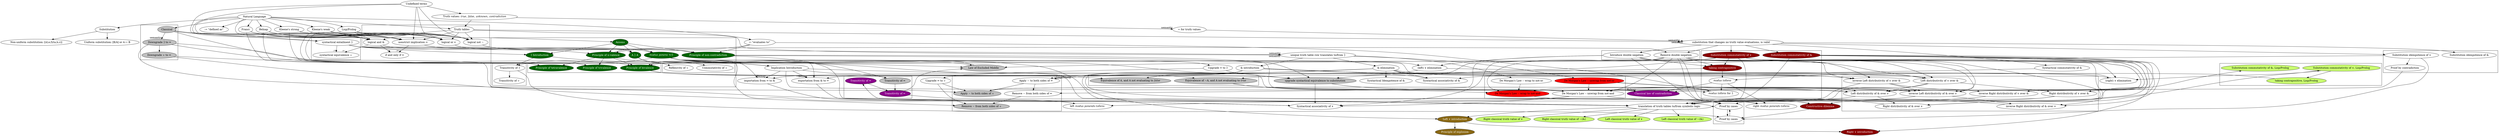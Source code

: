 strict digraph {
    undefined [label="Undefined terms"]
    logical_and [label="logical and &"]
    logical_or [label="logical or &#x2228;"]
    logical_not [label="logical not ~"]
    nonstrict_implication [label="nonstrict implication &rArr;"]
    truth_values [label=<Truth values: <I>true</I>, <I>false</I>, <I>unknown</I>, <I>contradiction</I>>]
    syntactical_entailment [label="syntactical entailment &#9500;"]
    undefined -> {logical_and logical_or logical_not nonstrict_implication syntactical_entailment truth_values}
    iff [label="if and only if &hArr;"]
    {nonstrict_implication logical_and} -> iff [headlabel=":="]

    natural_language [label="Natural Language"]
    truth_tables [label="Truth tables"]
    {natural_language truth_values} -> truth_tables -> {logical_and logical_or logical_not nonstrict_implication}

    subgraph clusterLogicalConnectives {
        truth_tables logical_and logical_or logical_not nonstrict_implication
    }

    Axioms [style=filled fillcolor=darkgreen fontcolor=white]
    natural_language -> Axioms
    Classical [style=filled fillcolor=silver]
    Kleene_weak [label="Kleene's weak"]
    Kleene_strong [label="Kleene's strong"]
    Lisp_Prolog [label="Lisp/Prolog"]
    Belnap
    Franci
    {natural_language} -> {Classical Kleene_weak Kleene_strong Lisp_Prolog Belnap Franci} -> {logical_and logical_or logical_not nonstrict_implication}
    Substitution
    evaluates_to [label="&#x21A6; \"evaluates to\""]
    defined_as [label=":= \"defined as\""]
    natural_language -> {syntactical_entailment Substitution evaluates_to defined_as}
    substitution_uniform [label="Uniform substitution: [B/A] or A &#x21A6; B"]
    substitution_nonuniform [label="Non-uniform substitution: [(d,e,f)/(a,b,c)]"]
    Substitution -> {substitution_uniform substitution_nonuniform}
    syntactical_equivalence [label="syntactical equivalence &#x27DB;"]
    {logical_and syntactical_entailment} -> syntactical_equivalence [headlabel=":="]

    subgraph clusterSyntacticalEntailment {
        syntactical_entailment syntactical_equivalence
    }

    equality_for_truth_values [label="= for truth values"]
    truth_values -> equality_for_truth_values [headlabel="semantic"]

    modus_ponens [label=<<I>modus ponens</I> &rArr;/&#9500;> style=filled fillcolor=darkgreen fontcolor=white]
    {Axioms nonstrict_implication syntactical_entailment} -> modus_ponens

    syntactical_entailment_introduction [label="&#9500; Introduction" style=filled fillcolor=darkgreen fontcolor=white]
    {Axioms syntactical_entailment} -> syntactical_entailment_introduction

    transitivity_of_syntactical_entailment [label="Transitivity of &#9500;"]
    transitivity_of_syntactical_equivalence [label="Transitivity of &#x27DB;"]
    {modus_ponens syntactical_entailment_introduction} -> transitivity_of_syntactical_entailment -> transitivity_of_syntactical_equivalence

    transitivity_of_syntactical_equivalence [label="Transitivity of &#x27DB;"]
    identity_entailment [label="A &#9500; A" style=filled fillcolor=darkgreen fontcolor=white]
    {Axioms syntactical_entailment} -> identity_entailment
    reflexivity_of_syntactical_equivalence [label="Reflexivity of &#x27DB;"]
    commutativity_of_syntactical_equivalence [label="Commutativity of &#x27DB;"]
    identity_entailment -> {reflexivity_of_syntactical_equivalence commutativity_of_syntactical_equivalence}

    principle_of_noncontradiction [label="Principle of non-contradiction" style=filled fillcolor=darkgreen fontcolor=white]
    {Axioms evaluates_to logical_not logical_and} -> principle_of_noncontradiction

    principle_of_n_valence [label="Principle of n-valence" style=filled fillcolor=darkgreen fontcolor=white]
    {Axioms evaluates_to logical_or} -> principle_of_n_valence
    principle_of_bivalence [label="Principle of bivalence" style=filled fillcolor=darkgreen fontcolor=white]
    principle_of_trivalence [label="Principle of trivalence" style=filled fillcolor=darkgreen fontcolor=white]
    principle_of_tetravalence [label="Principle of tetravalence" style=filled fillcolor=darkgreen fontcolor=white]
    principle_of_n_valence -> {principle_of_bivalence principle_of_trivalence principle_of_tetravalence}
    Classical -> principle_of_bivalence
    {Kleene_weak Kleene_strong Lisp_Prolog} -> principle_of_trivalence
    {Belnap Franci} -> principle_of_tetravalence

    upgrade_implication_to_syntactical_entailment [label="Upgrade &rArr; to &#9500;"]
    upgrade_iff_to_syntactical_equivalence [label="Upgrade &hArr; to &#x27DB;"]
    modus_ponens -> upgrade_implication_to_syntactical_entailment -> upgrade_iff_to_syntactical_equivalence

    downgrade_syntactical_entailment_to_implication [label="Downgrade &#9500; to &rArr;" style=filled fillcolor=silver tooltip="Classical only"]
    downgrade_syntactical_equivalence_to_iff [label="Downgrade &#x27DB; to &hArr;" style=filled fillcolor=silver tooltip="Classical only"]
    Classical -> downgrade_syntactical_entailment_to_implication [headlabel=semantic]
    downgrade_syntactical_entailment_to_implication -> downgrade_syntactical_equivalence_to_iff

    implication_introduction [label="Implication Introduction"]
    transitivity_of_implication [label="Transitivity of &rArr;" style=filled fillcolor=magenta4 fontcolor=white tooltip="~Belnap"]
    transitivity_of_implication_classical [label="Transitivity of &rArr;" style=filled fillcolor=silver tooltip="Classical only"]
    {syntactical_entailment_introduction downgrade_syntactical_entailment_to_implication } -> implication_introduction
    { modus_ponens implication_introduction } -> transitivity_of_implication_classical -> transitivity_of_implication

    unique_truthtable_row_syntactical_entailment [label="unique truth table row translates to/from &#9500;"]
    {truth_tables syntactical_entailment} -> unique_truthtable_row_syntactical_entailment [headlabel="semantic"]

    conjunction_introduction [label="& introduction"]
    conjunction_elimination [label="& elimination"]
    idempotence_of_and [label="Syntactical Idempotence of &"]

    unique_truthtable_row_syntactical_entailment -> {conjunction_introduction conjunction_elimination}
    conjunction_elimination -> idempotence_of_and

    substitution_changing_no_truthvalues [label="substitution that changes no truth value evaluations, is valid"]
    {equality_for_truth_values truth_tables} -> substitution_changing_no_truthvalues [headlabel="semantic"]

    syntactical_commutativity_of_and [label="Syntactical commutativity of &"]
    substitution_commutativity_of_and [label="Substitution commutativity of &" style=filled fillcolor=darkred fontcolor=white tooltip="~Lisp/Prolog"]
    substitution_commutativity_of_or [label="Substitution commutativity of &#x2228;" style=filled fillcolor=darkred fontcolor=white tooltip="~Lisp/Prolog"]

    substitution_changing_no_truthvalues -> {syntactical_commutativity_of_and substitution_commutativity_of_and substitution_commutativity_of_or}

    syntactical_associativity_of_and [label="Syntactical associativity of &"]
    {conjunction_introduction conjunction_elimination syntactical_commutativity_of_and} -> syntactical_associativity_of_and

    introduce_double_negation [label="Introduce double negation"]
    remove_double_negation [label="Remove double negation"]
    substitution_changing_no_truthvalues -> introduce_double_negation
    {substitution_changing_no_truthvalues principle_of_n_valence} -> remove_double_negation

    subgraph clusterDoubleNegation {
        introduce_double_negation remove_double_negation
    }

    upgrade_syntactical_equivalence_to_substitution [label="upgrade syntactical equivalence to substitution" style=filled fillcolor=silver tooltip="Classical only"]
    {principle_of_bivalence principle_of_noncontradiction introduce_double_negation substitution_commutativity_of_or upgrade_implication_to_syntactical_entailment} -> upgrade_syntactical_equivalence_to_substitution

    substitution_idempotence_of_and [label="Substitution idempotence of &"]
    substitution_idempotence_of_or [label="Substitution idempotence of &#x2228;"]
    substitution_changing_no_truthvalues -> {substitution_idempotence_of_and substitution_idempotence_of_or}

    constructive_dilemma [label="Constructive dilemma" style=filled fillcolor=darkred fontcolor=white tooltip="~Lisp/Prolog"]
    {transitivity_of_implication remove_double_negation substitution_commutativity_of_or } -> constructive_dilemma

    proof_by_contradiction [label="Proof by contradiction"]
    substitution_idempotence_of_or -> proof_by_contradiction

    subgraph clusterSubstitutionIdempotence {
        substitution_idempotence_of_and substitution_idempotence_of_or proof_by_contradiction
    }

    left_or_elimination [label="(left) &#x2228; elimination"]
    right_or_elimination [label="(right) &#x2228; elimination"]
    {introduce_double_negation modus_ponens} -> left_or_elimination
    { left_or_elimination substitution_commutativity_of_or } -> right_or_elimination

    taking_contrapositive [label="taking contrapositive" style=filled fillcolor=darkred fontcolor=white  tooltip="~Lisp/Prolog"]
    substitution_commutativity_of_or -> taking_contrapositive
    {introduce_double_negation remove_double_negation} -> taking_contrapositive

    apply_negation_to_both_sides_of_iff [label="Apply ~ to both sides of &hArr;"]
    remove_negation_from_both_sides_of_iff [label="Remove ~ from both sides of &hArr;"]
    {conjunction_elimination conjunction_introduction} -> apply_negation_to_both_sides_of_iff
    taking_contrapositive -> apply_negation_to_both_sides_of_iff [headlabel="~Lisp/Prolog"]
    {apply_negation_to_both_sides_of_iff remove_double_negation} -> remove_negation_from_both_sides_of_iff

    apply_negation_to_both_sides_of_syntactical_equivalence [label="Apply ~ to both sides of &#x27DB;" style=filled fillcolor=silver tooltip="Classical only"]
    remove_negation_from_both_sides_of_syntactical_equivalence [label="Remove ~ from both sides of &#x27DB;" style=filled fillcolor=silver tooltip="Classical only"]
    {downgrade_syntactical_equivalence_to_iff apply_negation_to_both_sides_of_iff upgrade_iff_to_syntactical_equivalence} -> apply_negation_to_both_sides_of_syntactical_equivalence
    {downgrade_syntactical_equivalence_to_iff remove_negation_from_both_sides_of_iff upgrade_iff_to_syntactical_equivalence} -> remove_negation_from_both_sides_of_syntactical_equivalence

    subgraph clusterApplyRemoveIffSyntacticalEquivalence {
        apply_negation_to_both_sides_of_iff remove_negation_from_both_sides_of_iff apply_negation_to_both_sides_of_syntactical_equivalence remove_negation_from_both_sides_of_syntactical_equivalence
    }

    modus_tollens [label=<<I>modus tollens</I>>]
    modus_tollens_for_syntactical_entailment [label=<<I>modus tollens</I> for &#9500;>]
    taking_contrapositive -> modus_tollens
    { evaluates_to principle_of_noncontradiction  modus_tollens } -> modus_tollens_for_syntactical_entailment

    equivalence_not_A_not_evaluating_to_true [label=<Equivalence of ~A, and A not evaluating to <I>true</I>>  style=filled fillcolor=silver tooltip="Classical only"]
    equivalence_A_not_evaluating_to_false [label=<Equivalence of A, and A not evaluating to <I>false</I>>  style=filled fillcolor=silver tooltip="Classical only"]
    { principle_of_bivalence left_or_elimination } -> equivalence_not_A_not_evaluating_to_true
    { principle_of_bivalence right_or_elimination } -> equivalence_A_not_evaluating_to_false

    subgraph clusterClassicalEvalution {
        equivalence_not_A_not_evaluating_to_true equivalence_A_not_evaluating_to_false
    }

    subgraph clusterSubstitutionCommutativity {
        substitution_commutativity_of_and substitution_commutativity_of_or taking_contrapositive modus_tollens modus_tollens_for_syntactical_entailment
    }

    classical_law_of_contradiction [label="Classical law of contradiction" style="filled" fillcolor=magenta4 fontcolor=white]
    {modus_ponens modus_tollens proof_by_contradiction} -> classical_law_of_contradiction
    implication_introduction -> classical_law_of_contradiction [headlabel="~Belnap"]

    exportation_and_to_implication [label="exportation from & to &rArr;"]
    importation_implication_to_and [label="importation from &rArr; to &"]
    {conjunction_introduction modus_ponens} -> exportation_and_to_implication
    implication_introduction -> exportation_and_to_implication [headlabel="~Belnap"]
    {conjunction_elimination modus_ponens} -> importation_implication_to_and
    implication_introduction -> importation_implication_to_and [headlabel="~Belnap"]

    de_morgan_wrap_to_not_or [label="De Morgan's Law -- wrap to not-or"]
    de_morgan_unwrap_from_not_or [label="De Morgan's Law -- unwrap from not-or" style="filled" fillcolor=red tooltip="~Franci"]
    unique_truthtable_row_syntactical_entailment -> de_morgan_wrap_to_not_or
    unique_truthtable_row_syntactical_entailment -> de_morgan_unwrap_from_not_or

    de_morgan_wrap_to_not_and [label="De Morgan's Law -- wrap to not-and" style="filled" fillcolor=red tooltip="~Belnap, ~Franci"]
    de_morgan_unwrap_from_not_and [label="De Morgan's Law -- unwrap from not-and"]
    { de_morgan_wrap_to_not_or remove_double_negation modus_tollens_for_syntactical_entailment equivalence_not_A_not_evaluating_to_true } -> de_morgan_wrap_to_not_and
    { de_morgan_unwrap_from_not_or remove_double_negation modus_tollens_for_syntactical_entailment equivalence_not_A_not_evaluating_to_true } -> de_morgan_unwrap_from_not_and

    subgraph clusterDeMorgan {
        de_morgan_wrap_to_not_or de_morgan_unwrap_from_not_or de_morgan_wrap_to_not_and de_morgan_unwrap_from_not_and
    }

    syntactical_associativity_of_or [label="Syntactical associativity of &#x2228;"]
    {exportation_and_to_implication importation_implication_to_and upgrade_syntactical_equivalence_to_substitution de_morgan_unwrap_from_not_and remove_double_negation} -> syntactical_associativity_of_or

    left_modus_ponendo_tollens [label=<left <I>modus ponendo tollens</I>>]
    right_modus_ponendo_tollens [label=<right <I>modus ponendo tollens</I>>]
    {de_morgan_unwrap_from_not_and modus_ponens} -> left_modus_ponendo_tollens
    {de_morgan_unwrap_from_not_and introduce_double_negation modus_tollens} -> right_modus_ponendo_tollens

    left_distributivity_or_over_and [label="Left distributivity of &#x2228; over &"]
    left_distributivity_or_over_and_inverse [label="inverse Left distributivity of &#x2228; over &"]
    { introduce_double_negation conjunction_elimination conjunction_introduction remove_double_negation } -> left_distributivity_or_over_and
    { introduce_double_negation conjunction_elimination modus_ponens implication_introduction conjunction_introduction remove_double_negation } -> left_distributivity_or_over_and_inverse

    right_distributivity_or_over_and [label="Right distributivity of &#x2228; over &"]
    right_distributivity_or_over_and_inverse [label="inverse Right distributivity of &#x2228; over &"]
    {left_distributivity_or_over_and substitution_commutativity_of_and substitution_commutativity_of_or} -> right_distributivity_or_over_and
    {left_distributivity_or_over_and_inverse substitution_commutativity_of_and substitution_commutativity_of_or} -> right_distributivity_or_over_and_inverse

    left_distributivity_and_over_or [label="Left distributivity of & over &#x2228;"]
    left_distributivity_and_over_or_inverse [label="inverse Left distributivity of & over &#x2228;"]
    { left_distributivity_or_over_and apply_negation_to_both_sides_of_syntactical_equivalence upgrade_syntactical_equivalence_to_substitution de_morgan_unwrap_from_not_and de_morgan_unwrap_from_not_or remove_double_negation substitution_commutativity_of_and } -> left_distributivity_and_over_or
    { left_distributivity_or_over_and_inverse apply_negation_to_both_sides_of_syntactical_equivalence upgrade_syntactical_equivalence_to_substitution de_morgan_unwrap_from_not_and de_morgan_unwrap_from_not_or remove_double_negation substitution_commutativity_of_and } -> left_distributivity_and_over_or_inverse

    right_distributivity_and_over_or [label="Right distributivity of & over &#x2228;"]
    right_distributivity_and_over_or_inverse [label="inverse Right distributivity of & over &#x2228;"]
    {left_distributivity_and_over_or substitution_commutativity_of_and substitution_commutativity_of_or} -> right_distributivity_and_over_or
    {left_distributivity_and_over_or_inverse substitution_commutativity_of_and substitution_commutativity_of_or} -> right_distributivity_and_over_or_inverse

    proof_by_cases [label="Proof by cases"]
    proof_by_cases2 [label="Proof by cases"]
    { conjunction_introduction right_distributivity_or_over_and de_morgan_wrap_to_not_and remove_double_negation modus_ponens } -> proof_by_cases
    { constructive_dilemma transitivity_of_syntactical_entailment substitution_idempotence_of_or} -> proof_by_cases2
    proof_by_cases -> proof_by_cases2
    proof_by_cases2 -> proof_by_cases

    subgraph clusterProofByCases {
        proof_by_cases proof_by_cases2
    }

    law_of_excluded_middle [label="Law of Excluded Middle" style="filled" fillcolor=silver tooltip="Classical only"]
    {substitution_idempotence_of_or downgrade_syntactical_entailment_to_implication transitivity_of_implication modus_ponens} -> law_of_excluded_middle
    {law_of_excluded_middle substitution_commutativity_of_or} -> principle_of_bivalence

    translation_of_truth_tables_to_from_symbolic_logic [label="translation of truth tables to/from symbolic logic"]
    { principle_of_n_valence principle_of_noncontradiction proof_by_cases downgrade_syntactical_entailment_to_implication substitution_commutativity_of_or substitution_commutativity_of_and left_distributivity_and_over_or left_distributivity_and_over_or_inverse left_distributivity_or_over_and left_distributivity_or_over_and_inverse right_distributivity_and_over_or right_distributivity_and_over_or_inverse right_distributivity_or_over_and right_distributivity_or_over_and_inverse } -> translation_of_truth_tables_to_from_symbolic_logic

    left_disjunction_introduction [label="Left &#x2228; introduction" style=filled fillcolor=goldenrod4 fontcolor=white tooltip="~Weak Kleene"]
    right_disjunction_introduction [label="Right &#x2228; introduction" style=filled fillcolor=darkred fontcolor=white tooltip="~Weak Kleene, ~Lisp/Prolog"]
    principle_of_explosion [label="Principle of explosion" style=filled fillcolor=goldenrod4 fontcolor=white tooltip="~Weak Kleene"] 
    left_disjunction_introduction -> principle_of_explosion
    {left_disjunction_introduction substitution_commutativity_of_or} -> right_disjunction_introduction

    {translation_of_truth_tables_to_from_symbolic_logic conjunction_introduction} -> left_disjunction_introduction

    left_classical_truth_value_of_or [label="Left classical truth value of &#x2228;" style=filled fillcolor=darkolivegreen1 tooltip="Useful for Weak Kleene, Lisp/Prolog; ~Strong Kleene, ~Belnap, ~Franci"]
    left_classical_truth_value_of_not_and [label="Left classical truth value of ~(&)" style=filled fillcolor=darkolivegreen1 tooltip="Useful for Weak Kleene, Lisp/Prolog; ~Strong Kleene, ~Belnap, ~Franci"]
    right_classical_truth_value_of_or [label="Right classical truth value of &#x2228;" style=filled fillcolor=darkolivegreen1 tooltip="Useful for Weak Kleene, Lisp/Prolog"]
    right_classical_truth_value_of_not_and [label="Right classical truth value of ~(&)" style=filled fillcolor=darkolivegreen1 tooltip="Useful for Weak Kleene, Lisp/Prolog"]

    translation_of_truth_tables_to_from_symbolic_logic -> {left_classical_truth_value_of_or left_classical_truth_value_of_not_and right_classical_truth_value_of_or right_classical_truth_value_of_not_and }

    substitution_commutativity_of_and_lisp [label="Substitution commutativity of &, Lisp/Prolog" style=filled fillcolor=darkolivegreen1 tooltip="Lisp/Prolog only"]
    substitution_commutativity_of_or_lisp [label="Substitution commutativity of &#x2228;, Lisp/Prolog" style=filled fillcolor=darkolivegreen1 tooltip="Lisp/Prolog only"]
    taking_contrapositive_lisp [label="taking contrapositive, Lisp/Prolog" style=filled fillcolor=darkolivegreen1 tooltip="Lisp/Prolog only"]
    translation_of_truth_tables_to_from_symbolic_logic -> {substitution_commutativity_of_and_lisp substitution_commutativity_of_or_lisp}
    substitution_commutativity_of_or_lisp -> taking_contrapositive_lisp
    taking_contrapositive_lisp -> modus_tollens
    substitution_commutativity_of_or_lisp -> right_or_elimination

    transitivity_of_implication_nonclassical [label="Transitivity of &rArr;" style="filled" fillcolor=magenta4 fontcolor=white tooltip="Kleene weak, Kleene strong, Lisp/Prolog, Franci"]
    translation_of_truth_tables_to_from_symbolic_logic -> transitivity_of_implication_nonclassical -> transitivity_of_implication

    subgraph clusterTransitivityImplication {
        transitivity_of_implication_classical transitivity_of_implication_nonclassical transitivity_of_implication
    }

    subgraph clusterSubstitutionCommutativityLisp {
        substitution_commutativity_of_and_lisp substitution_commutativity_of_or_lisp taking_contrapositive_lisp
    }

    subgraph clusterDistributivity {
        left_distributivity_or_over_and left_distributivity_or_over_and_inverse right_distributivity_or_over_and right_distributivity_or_over_and_inverse
        left_distributivity_and_over_or left_distributivity_and_over_or_inverse right_distributivity_and_over_or right_distributivity_and_over_or_inverse
    }

    subgraph clusterClassical {
        Classical downgrade_syntactical_entailment_to_implication downgrade_syntactical_equivalence_to_iff
    }

    subgraph clusterAxioms {
        Axioms modus_ponens identity_entailment principle_of_noncontradiction principle_of_n_valence syntactical_entailment_introduction
        subgraph clusterTransitivitySyntacticalEntailment {
            transitivity_of_syntactical_entailment transitivity_of_syntactical_equivalence
        }
        subgraph clusterNValence {
            principle_of_bivalence principle_of_trivalence principle_of_tetravalence
        }
        subgraph clusterSyntacticalEntailmentIdentity {
            reflexivity_of_syntactical_equivalence commutativity_of_syntactical_equivalence
        }
    }

}
